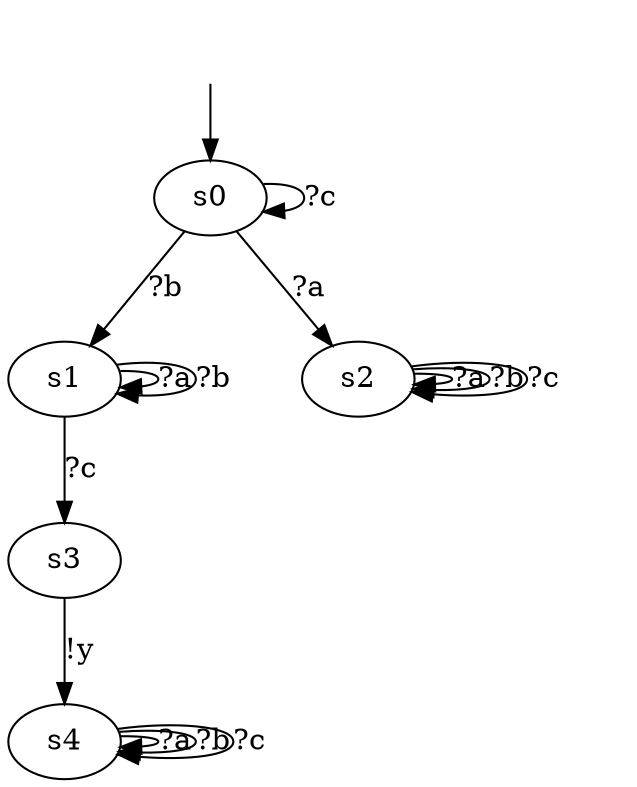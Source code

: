 digraph learnedModel {
s0 [label=s0];
s1 [label=s1];
s2 [label=s2];
s3 [label=s3];
s4 [label=s4];
s0 -> s2  [label="?a"];
s0 -> s1  [label="?b"];
s0 -> s0  [label="?c"];
s1 -> s1  [label="?a"];
s1 -> s1  [label="?b"];
s1 -> s3  [label="?c"];
s2 -> s2  [label="?a"];
s2 -> s2  [label="?b"];
s2 -> s2  [label="?c"];
s3 -> s4  [label="!y"];
s4 -> s4  [label="?a"];
s4 -> s4  [label="?b"];
s4 -> s4  [label="?c"];
__start0 [label="", shape=none];
__start0 -> s0  [label=""];
}
